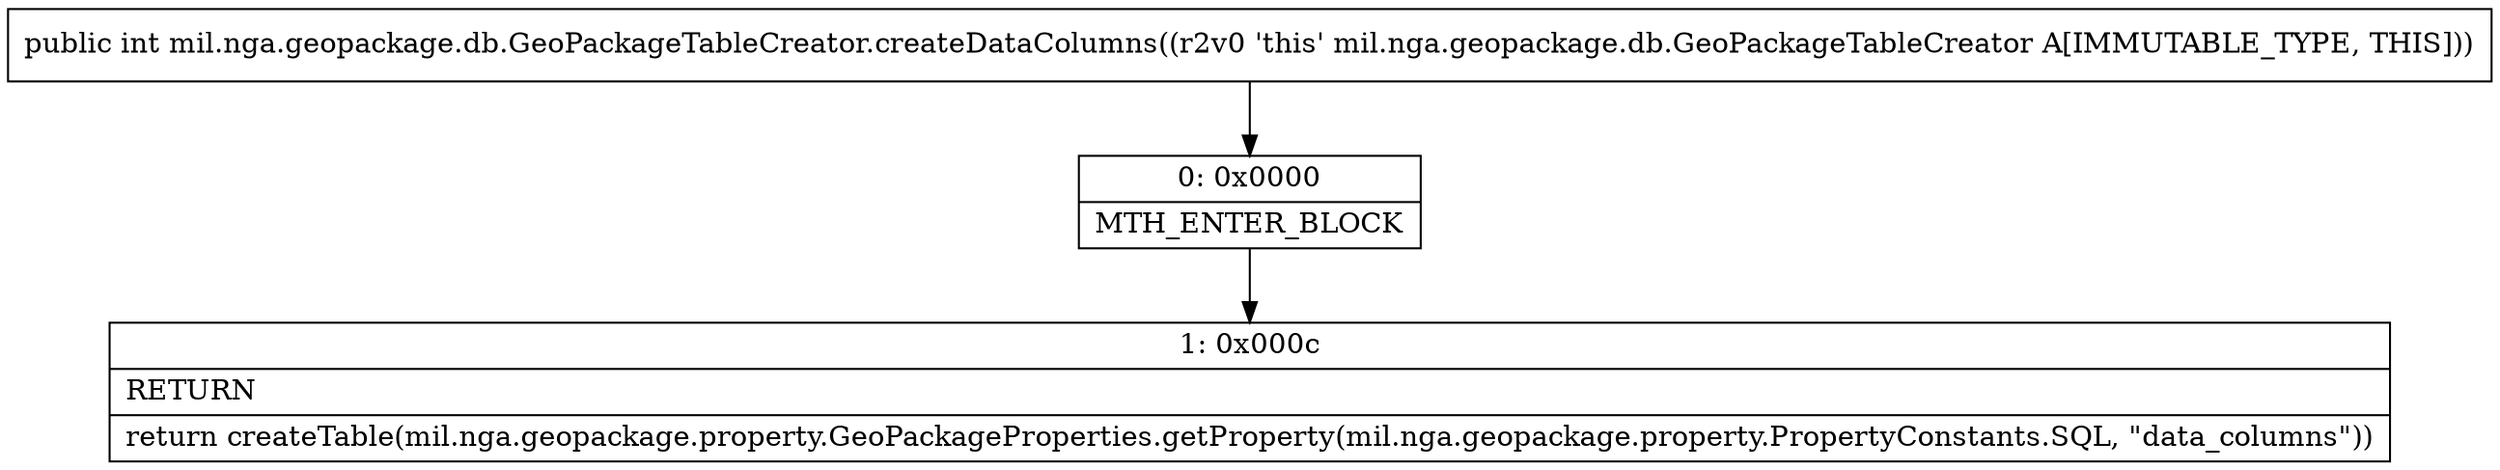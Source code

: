 digraph "CFG formil.nga.geopackage.db.GeoPackageTableCreator.createDataColumns()I" {
Node_0 [shape=record,label="{0\:\ 0x0000|MTH_ENTER_BLOCK\l}"];
Node_1 [shape=record,label="{1\:\ 0x000c|RETURN\l|return createTable(mil.nga.geopackage.property.GeoPackageProperties.getProperty(mil.nga.geopackage.property.PropertyConstants.SQL, \"data_columns\"))\l}"];
MethodNode[shape=record,label="{public int mil.nga.geopackage.db.GeoPackageTableCreator.createDataColumns((r2v0 'this' mil.nga.geopackage.db.GeoPackageTableCreator A[IMMUTABLE_TYPE, THIS])) }"];
MethodNode -> Node_0;
Node_0 -> Node_1;
}

